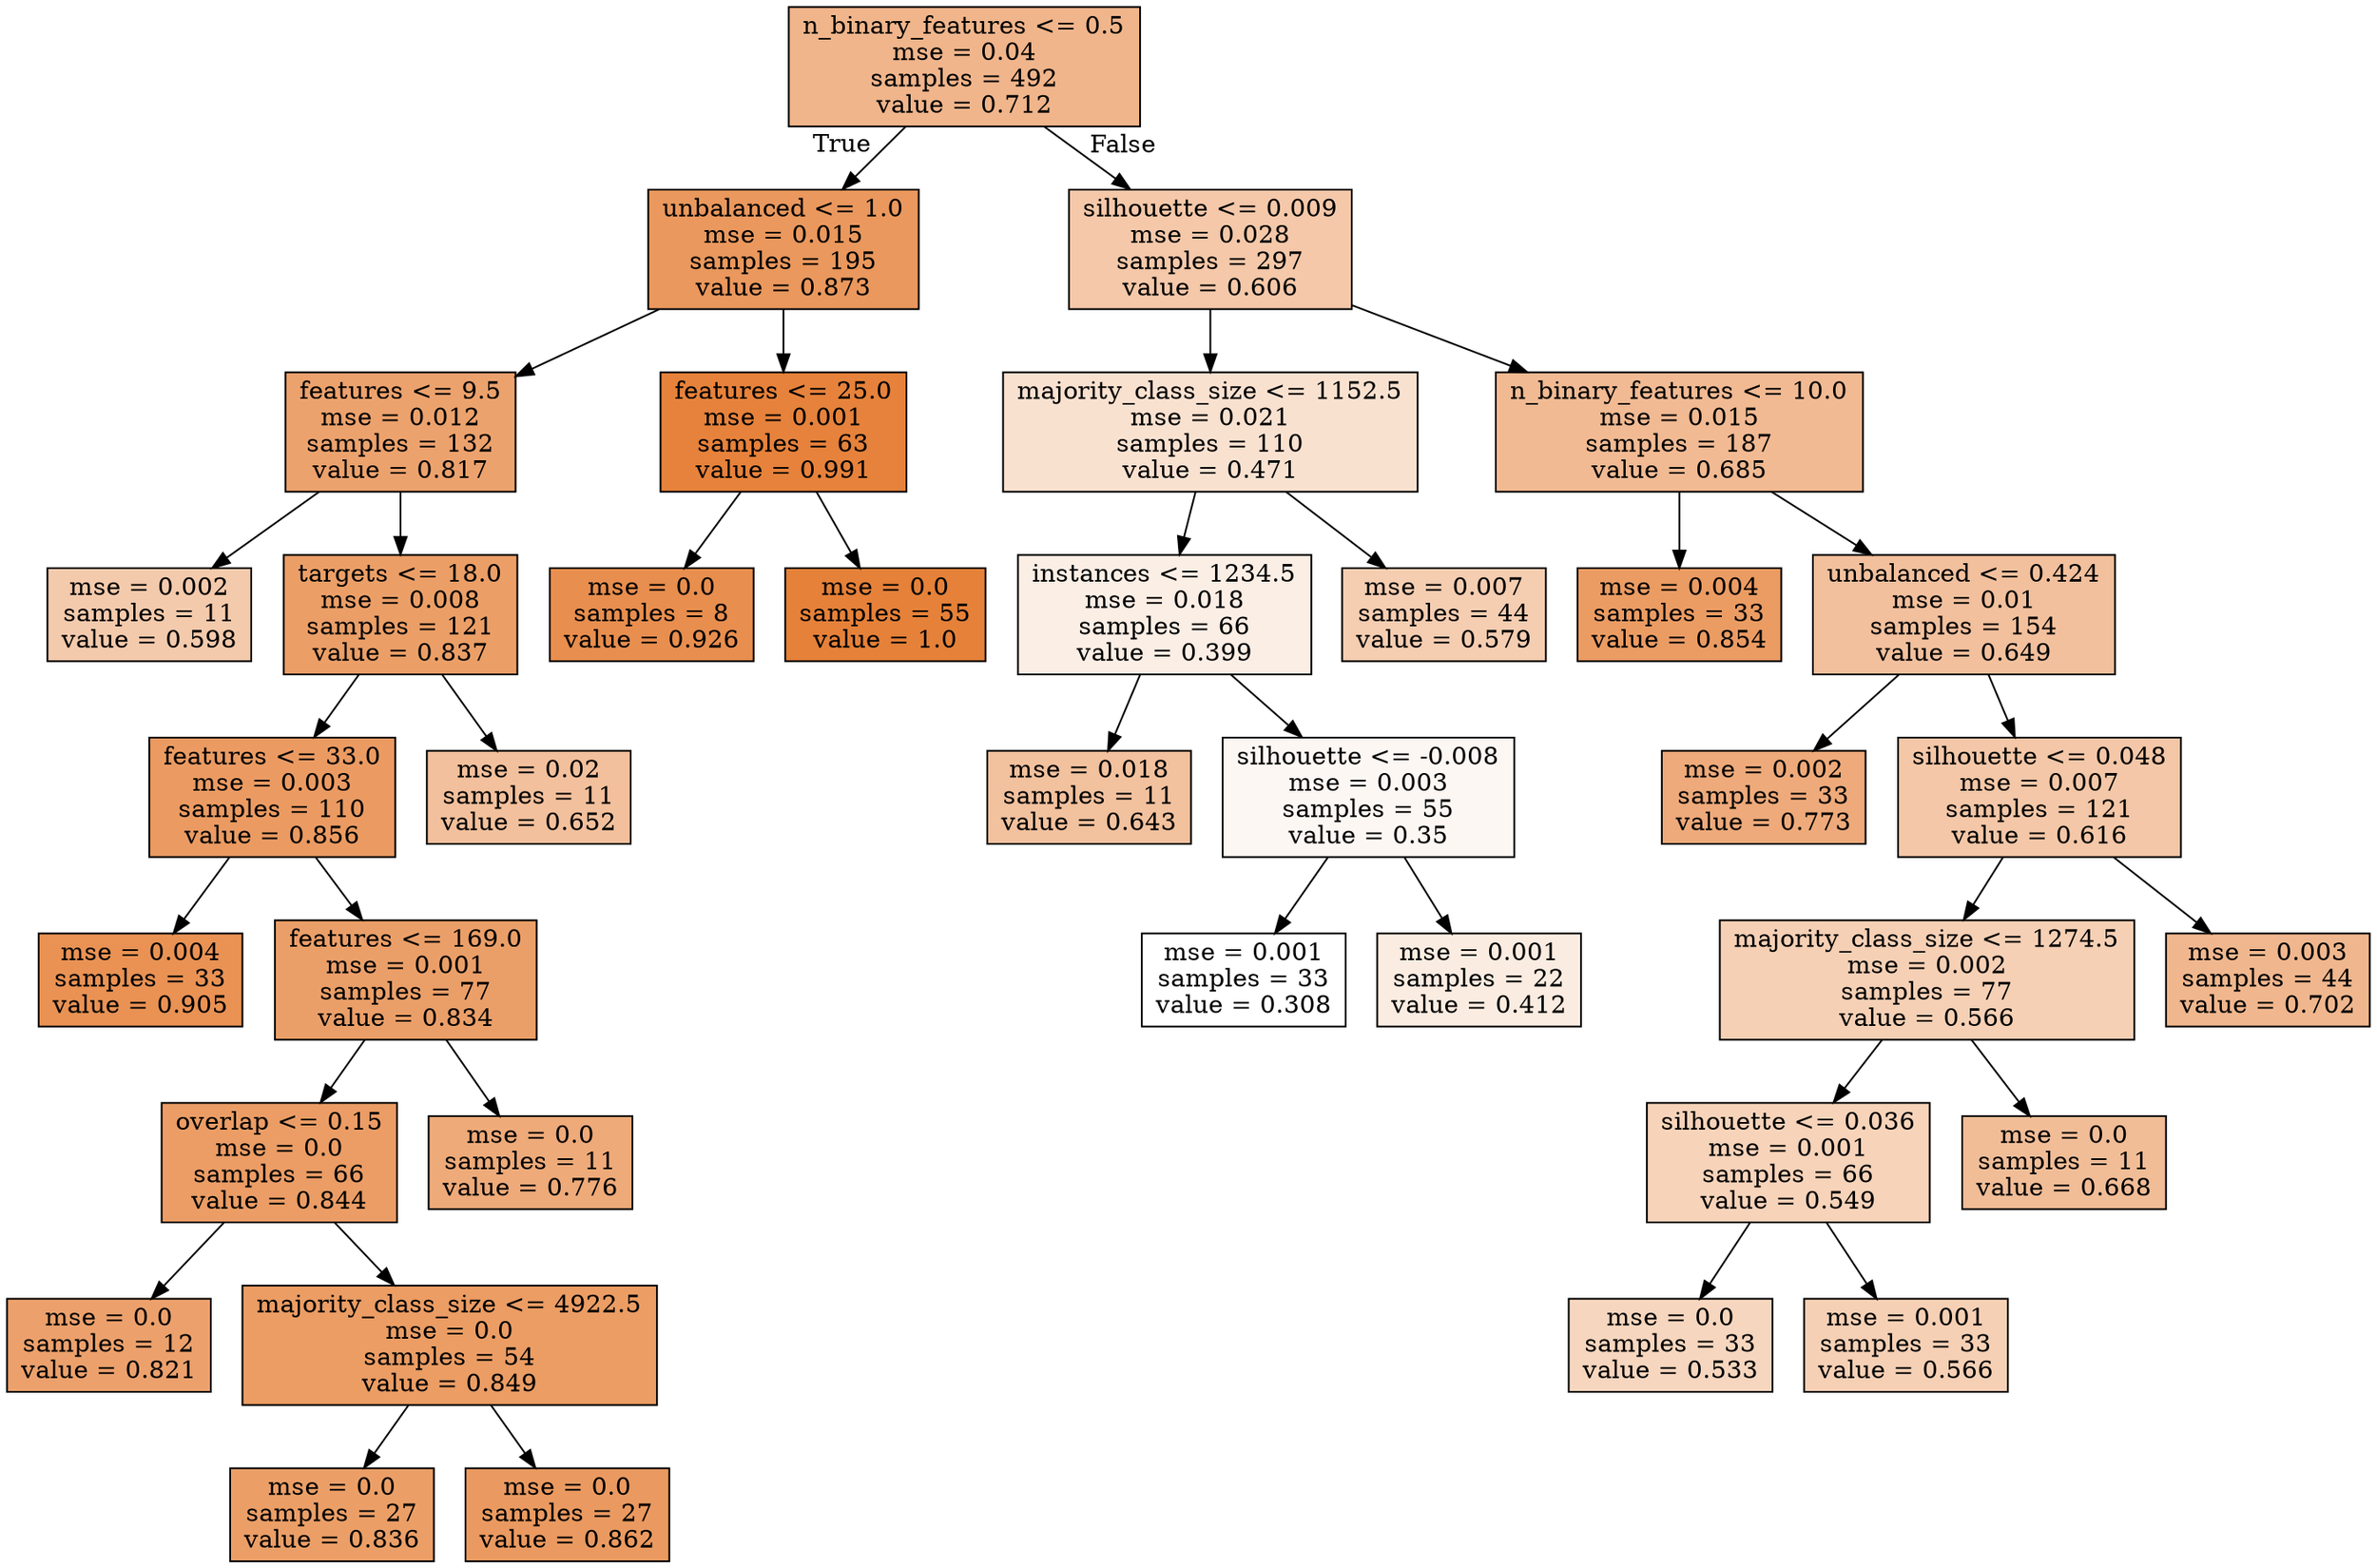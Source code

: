 digraph Tree {
node [shape=box, style="filled", color="black"] ;
0 [label="n_binary_features <= 0.5\nmse = 0.04\nsamples = 492\nvalue = 0.712", fillcolor="#e5813995"] ;
1 [label="unbalanced <= 1.0\nmse = 0.015\nsamples = 195\nvalue = 0.873", fillcolor="#e58139d0"] ;
0 -> 1 [labeldistance=2.5, labelangle=45, headlabel="True"] ;
2 [label="features <= 9.5\nmse = 0.012\nsamples = 132\nvalue = 0.817", fillcolor="#e58139bc"] ;
1 -> 2 ;
3 [label="mse = 0.002\nsamples = 11\nvalue = 0.598", fillcolor="#e581396b"] ;
2 -> 3 ;
4 [label="targets <= 18.0\nmse = 0.008\nsamples = 121\nvalue = 0.837", fillcolor="#e58139c3"] ;
2 -> 4 ;
5 [label="features <= 33.0\nmse = 0.003\nsamples = 110\nvalue = 0.856", fillcolor="#e58139ca"] ;
4 -> 5 ;
6 [label="mse = 0.004\nsamples = 33\nvalue = 0.905", fillcolor="#e58139dc"] ;
5 -> 6 ;
7 [label="features <= 169.0\nmse = 0.001\nsamples = 77\nvalue = 0.834", fillcolor="#e58139c2"] ;
5 -> 7 ;
8 [label="overlap <= 0.15\nmse = 0.0\nsamples = 66\nvalue = 0.844", fillcolor="#e58139c6"] ;
7 -> 8 ;
9 [label="mse = 0.0\nsamples = 12\nvalue = 0.821", fillcolor="#e58139bd"] ;
8 -> 9 ;
10 [label="majority_class_size <= 4922.5\nmse = 0.0\nsamples = 54\nvalue = 0.849", fillcolor="#e58139c7"] ;
8 -> 10 ;
11 [label="mse = 0.0\nsamples = 27\nvalue = 0.836", fillcolor="#e58139c3"] ;
10 -> 11 ;
12 [label="mse = 0.0\nsamples = 27\nvalue = 0.862", fillcolor="#e58139cc"] ;
10 -> 12 ;
13 [label="mse = 0.0\nsamples = 11\nvalue = 0.776", fillcolor="#e58139ac"] ;
7 -> 13 ;
14 [label="mse = 0.02\nsamples = 11\nvalue = 0.652", fillcolor="#e581397f"] ;
4 -> 14 ;
15 [label="features <= 25.0\nmse = 0.001\nsamples = 63\nvalue = 0.991", fillcolor="#e58139fc"] ;
1 -> 15 ;
16 [label="mse = 0.0\nsamples = 8\nvalue = 0.926", fillcolor="#e58139e4"] ;
15 -> 16 ;
17 [label="mse = 0.0\nsamples = 55\nvalue = 1.0", fillcolor="#e58139ff"] ;
15 -> 17 ;
18 [label="silhouette <= 0.009\nmse = 0.028\nsamples = 297\nvalue = 0.606", fillcolor="#e581396e"] ;
0 -> 18 [labeldistance=2.5, labelangle=-45, headlabel="False"] ;
19 [label="majority_class_size <= 1152.5\nmse = 0.021\nsamples = 110\nvalue = 0.471", fillcolor="#e581393c"] ;
18 -> 19 ;
20 [label="instances <= 1234.5\nmse = 0.018\nsamples = 66\nvalue = 0.399", fillcolor="#e5813921"] ;
19 -> 20 ;
21 [label="mse = 0.018\nsamples = 11\nvalue = 0.643", fillcolor="#e581397c"] ;
20 -> 21 ;
22 [label="silhouette <= -0.008\nmse = 0.003\nsamples = 55\nvalue = 0.35", fillcolor="#e581390f"] ;
20 -> 22 ;
23 [label="mse = 0.001\nsamples = 33\nvalue = 0.308", fillcolor="#e5813900"] ;
22 -> 23 ;
24 [label="mse = 0.001\nsamples = 22\nvalue = 0.412", fillcolor="#e5813926"] ;
22 -> 24 ;
25 [label="mse = 0.007\nsamples = 44\nvalue = 0.579", fillcolor="#e5813964"] ;
19 -> 25 ;
26 [label="n_binary_features <= 10.0\nmse = 0.015\nsamples = 187\nvalue = 0.685", fillcolor="#e581398b"] ;
18 -> 26 ;
27 [label="mse = 0.004\nsamples = 33\nvalue = 0.854", fillcolor="#e58139c9"] ;
26 -> 27 ;
28 [label="unbalanced <= 0.424\nmse = 0.01\nsamples = 154\nvalue = 0.649", fillcolor="#e581397e"] ;
26 -> 28 ;
29 [label="mse = 0.002\nsamples = 33\nvalue = 0.773", fillcolor="#e58139ab"] ;
28 -> 29 ;
30 [label="silhouette <= 0.048\nmse = 0.007\nsamples = 121\nvalue = 0.616", fillcolor="#e5813971"] ;
28 -> 30 ;
31 [label="majority_class_size <= 1274.5\nmse = 0.002\nsamples = 77\nvalue = 0.566", fillcolor="#e581395f"] ;
30 -> 31 ;
32 [label="silhouette <= 0.036\nmse = 0.001\nsamples = 66\nvalue = 0.549", fillcolor="#e5813959"] ;
31 -> 32 ;
33 [label="mse = 0.0\nsamples = 33\nvalue = 0.533", fillcolor="#e5813953"] ;
32 -> 33 ;
34 [label="mse = 0.001\nsamples = 33\nvalue = 0.566", fillcolor="#e581395f"] ;
32 -> 34 ;
35 [label="mse = 0.0\nsamples = 11\nvalue = 0.668", fillcolor="#e5813985"] ;
31 -> 35 ;
36 [label="mse = 0.003\nsamples = 44\nvalue = 0.702", fillcolor="#e5813991"] ;
30 -> 36 ;
}